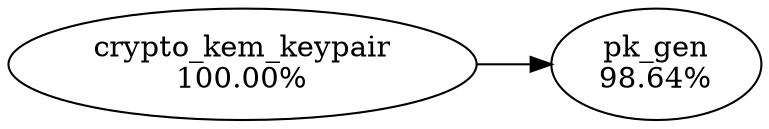 digraph "callgraph" {
  rankdir=LR;
  F5562538281c0 [label="pk_gen\n98.64%"];
  F556254560580 [label="crypto_kem_keypair\n100.00%"];
  F556254560580 -> F5562538281c0
}
